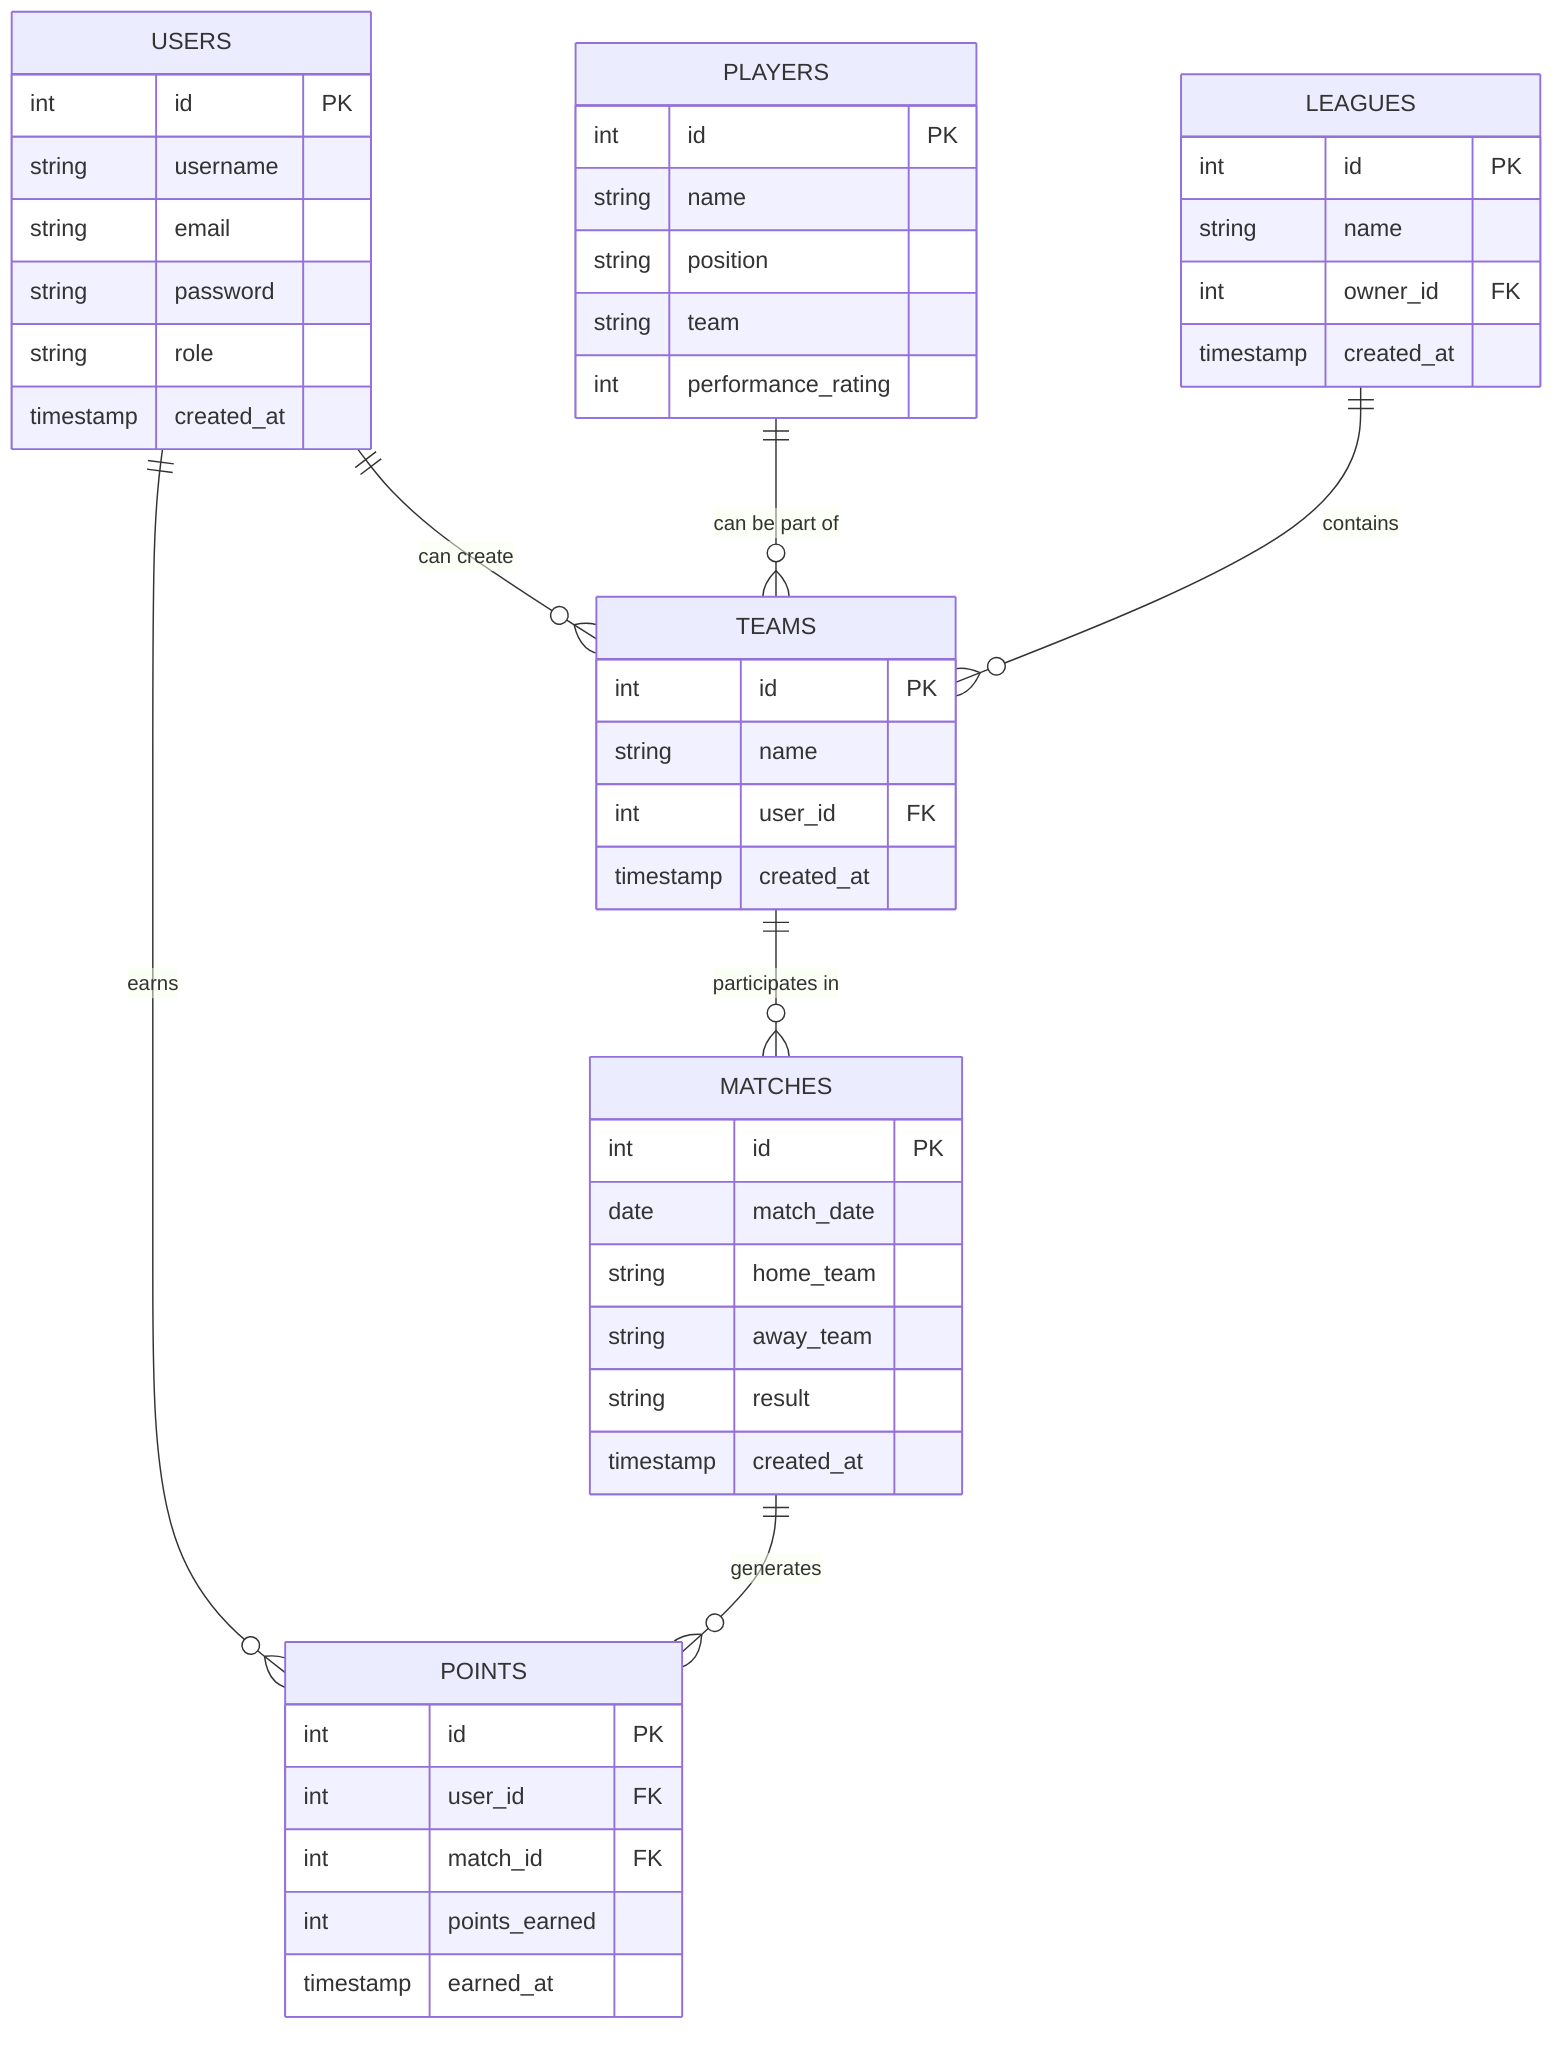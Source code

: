 erDiagram
    USERS ||--o{ TEAMS : "can create"
    USERS ||--o{ POINTS : "earns"
    USERS {
        int id PK
        string username
        string email
        string password
        string role
        timestamp created_at
    }

    PLAYERS ||--o{ TEAMS : "can be part of"
    PLAYERS {
        int id PK
        string name
        string position
        string team
        int performance_rating
    }

    TEAMS ||--o{ MATCHES : "participates in"
    TEAMS {
        int id PK
        string name
        int user_id FK
        timestamp created_at
    }

    MATCHES ||--o{ POINTS : "generates"
    MATCHES {
        int id PK
        date match_date
        string home_team
        string away_team
        string result
        timestamp created_at
    }

    LEAGUES ||--o{ TEAMS : "contains"
    LEAGUES {
        int id PK
        string name
        int owner_id FK
        timestamp created_at
    }

    POINTS {
        int id PK
        int user_id FK
        int match_id FK
        int points_earned
        timestamp earned_at
    }